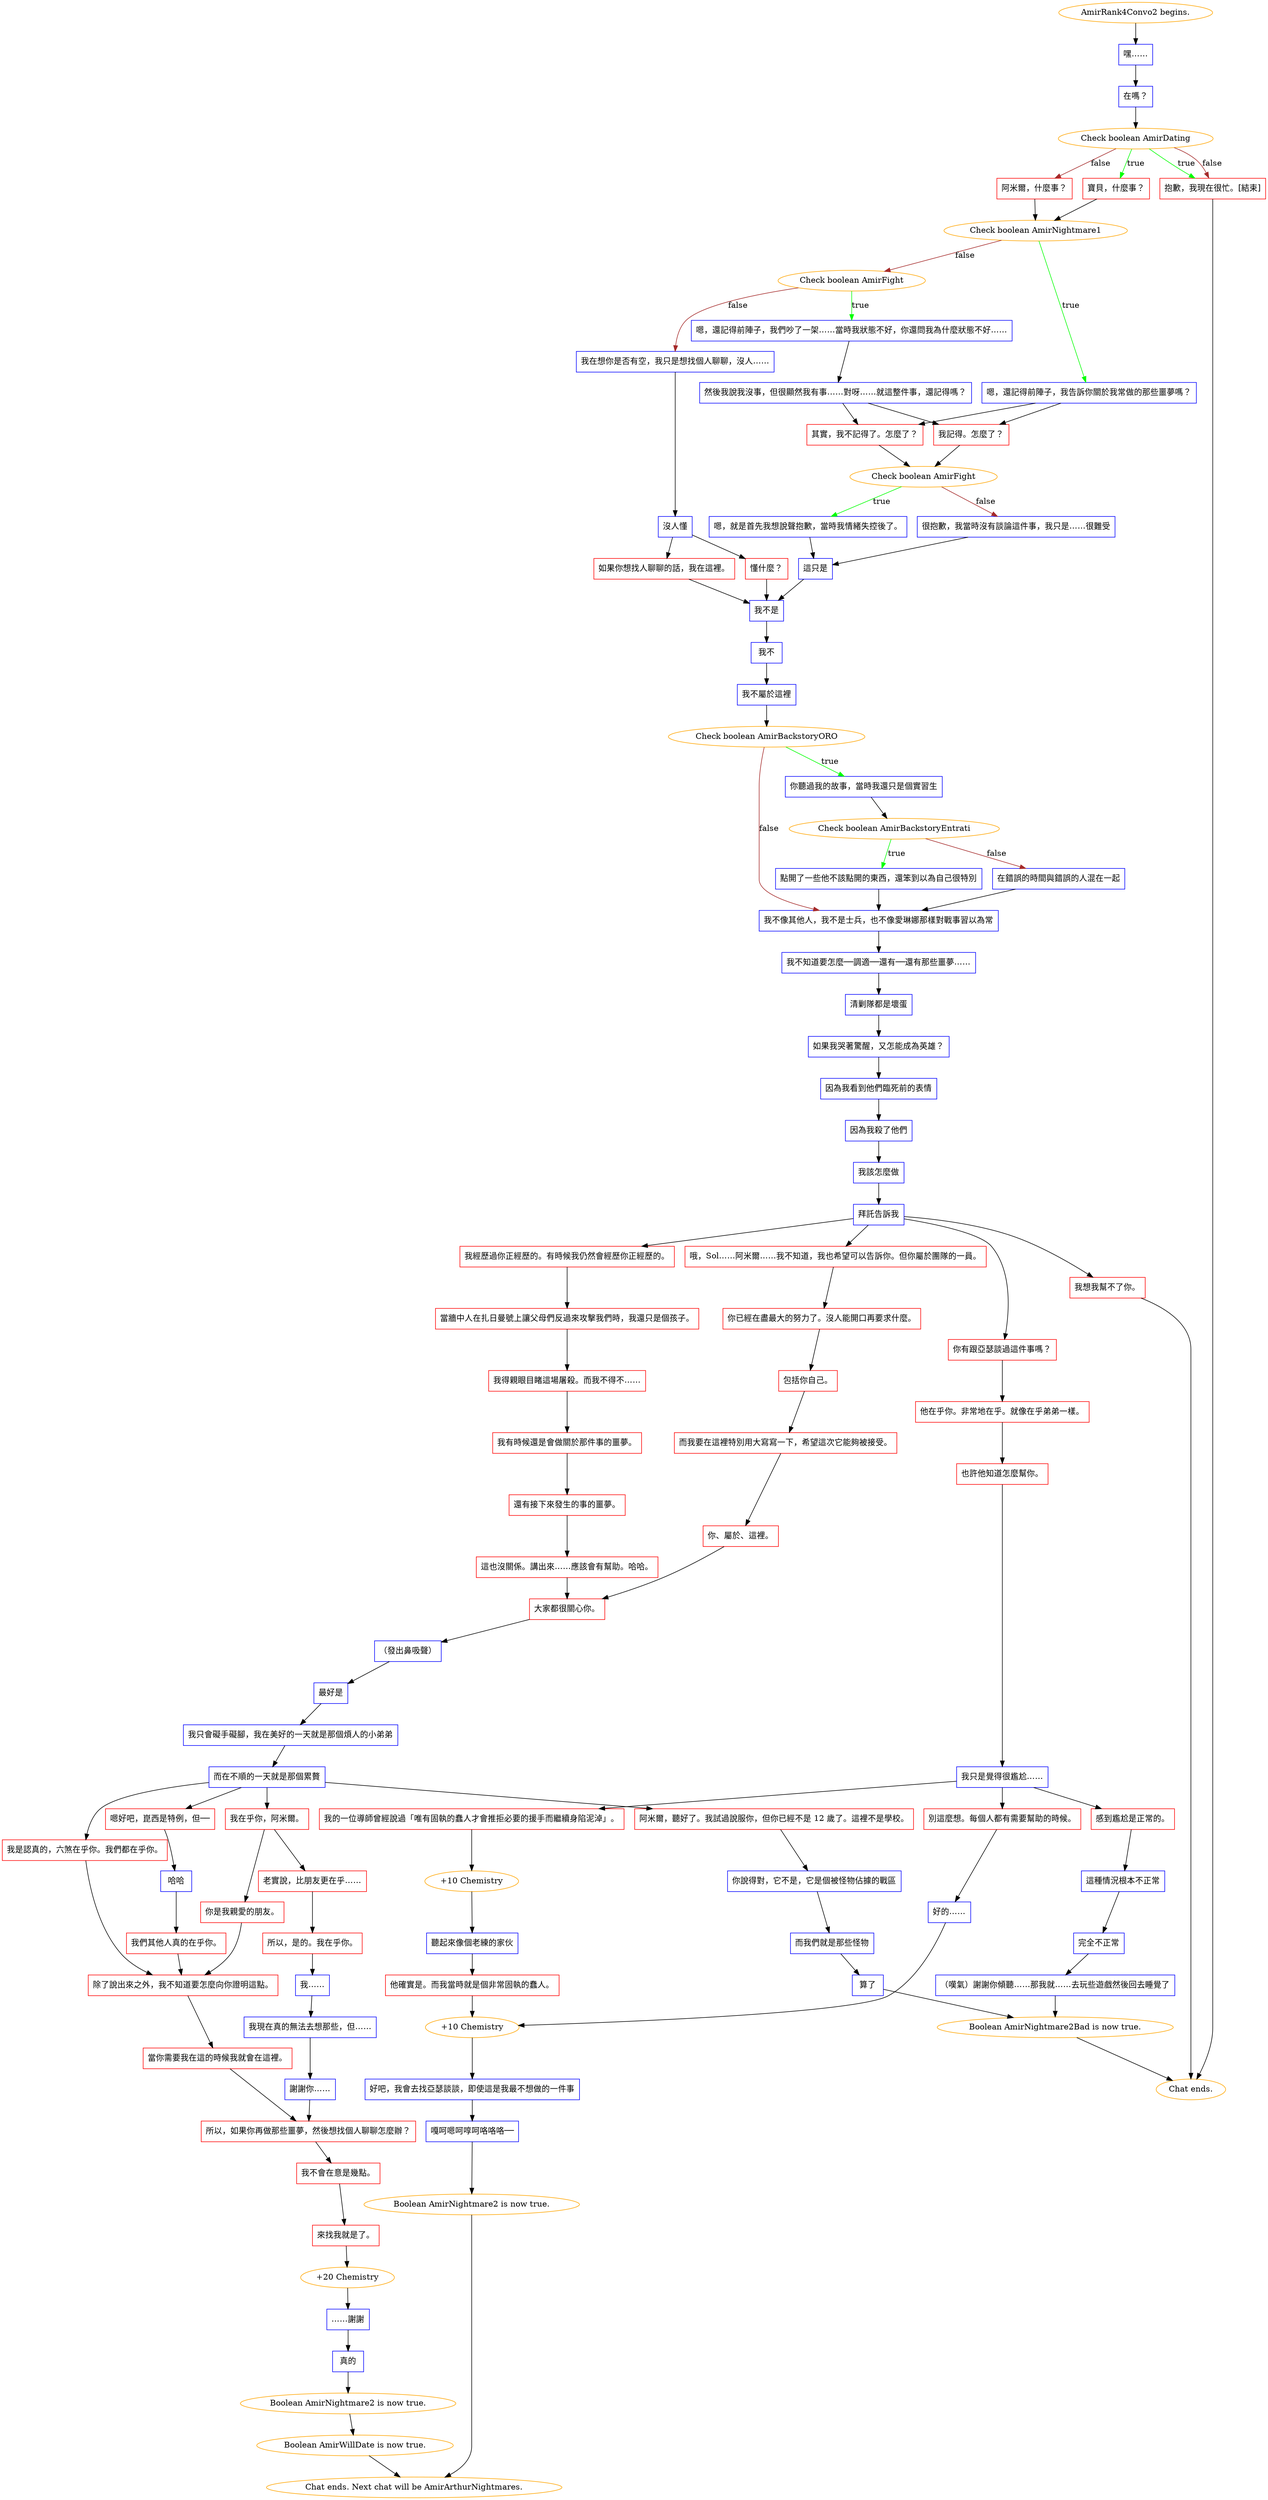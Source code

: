 digraph {
	"AmirRank4Convo2 begins." [color=orange];
		"AmirRank4Convo2 begins." -> j664003626;
	j664003626 [label="嘿……",shape=box,color=blue];
		j664003626 -> j2242852909;
	j2242852909 [label="在嗎？",shape=box,color=blue];
		j2242852909 -> j4198328266;
	j4198328266 [label="Check boolean AmirDating",color=orange];
		j4198328266 -> j2420937855 [label=true,color=green];
		j4198328266 -> j319914214 [label=true,color=green];
		j4198328266 -> j2666426953 [label=false,color=brown];
		j4198328266 -> j319914214 [label=false,color=brown];
	j2420937855 [label="寶貝，什麼事？",shape=box,color=red];
		j2420937855 -> j3148491801;
	j319914214 [label="抱歉，我現在很忙。[結束]",shape=box,color=red];
		j319914214 -> "Chat ends.";
	j2666426953 [label="阿米爾，什麼事？",shape=box,color=red];
		j2666426953 -> j3148491801;
	j3148491801 [label="Check boolean AmirNightmare1",color=orange];
		j3148491801 -> j2747913019 [label=true,color=green];
		j3148491801 -> j1636435483 [label=false,color=brown];
	"Chat ends." [color=orange];
	j2747913019 [label="嗯，還記得前陣子，我告訴你關於我常做的那些噩夢嗎？",shape=box,color=blue];
		j2747913019 -> j2746190685;
		j2747913019 -> j3919401120;
	j1636435483 [label="Check boolean AmirFight",color=orange];
		j1636435483 -> j1207218855 [label=true,color=green];
		j1636435483 -> j1143607165 [label=false,color=brown];
	j2746190685 [label="其實，我不記得了。怎麼了？",shape=box,color=red];
		j2746190685 -> j2649027627;
	j3919401120 [label="我記得。怎麼了？",shape=box,color=red];
		j3919401120 -> j2649027627;
	j1207218855 [label="嗯，還記得前陣子，我們吵了一架……當時我狀態不好，你還問我為什麼狀態不好……",shape=box,color=blue];
		j1207218855 -> j1540083027;
	j1143607165 [label="我在想你是否有空，我只是想找個人聊聊，沒人……",shape=box,color=blue];
		j1143607165 -> j1294655815;
	j2649027627 [label="Check boolean AmirFight",color=orange];
		j2649027627 -> j332819900 [label=true,color=green];
		j2649027627 -> j1619494191 [label=false,color=brown];
	j1540083027 [label="然後我說我沒事，但很顯然我有事……對呀……就這整件事，還記得嗎？",shape=box,color=blue];
		j1540083027 -> j2746190685;
		j1540083027 -> j3919401120;
	j1294655815 [label="沒人懂",shape=box,color=blue];
		j1294655815 -> j773652417;
		j1294655815 -> j2233049007;
	j332819900 [label="嗯，就是首先我想說聲抱歉，當時我情緒失控後了。",shape=box,color=blue];
		j332819900 -> j1652660154;
	j1619494191 [label="很抱歉，我當時沒有談論這件事，我只是……很難受",shape=box,color=blue];
		j1619494191 -> j1652660154;
	j773652417 [label="懂什麼？",shape=box,color=red];
		j773652417 -> j3474098894;
	j2233049007 [label="如果你想找人聊聊的話，我在這裡。",shape=box,color=red];
		j2233049007 -> j3474098894;
	j1652660154 [label="這只是",shape=box,color=blue];
		j1652660154 -> j3474098894;
	j3474098894 [label="我不是",shape=box,color=blue];
		j3474098894 -> j2825634676;
	j2825634676 [label="我不",shape=box,color=blue];
		j2825634676 -> j85137738;
	j85137738 [label="我不屬於這裡",shape=box,color=blue];
		j85137738 -> j608868248;
	j608868248 [label="Check boolean AmirBackstoryORO",color=orange];
		j608868248 -> j3931260255 [label=true,color=green];
		j608868248 -> j710973365 [label=false,color=brown];
	j3931260255 [label="你聽過我的故事，當時我還只是個實習生",shape=box,color=blue];
		j3931260255 -> j3921040561;
	j710973365 [label="我不像其他人，我不是士兵，也不像愛琳娜那樣對戰事習以為常",shape=box,color=blue];
		j710973365 -> j3220152707;
	j3921040561 [label="Check boolean AmirBackstoryEntrati",color=orange];
		j3921040561 -> j2890853527 [label=true,color=green];
		j3921040561 -> j1925888598 [label=false,color=brown];
	j3220152707 [label="我不知道要怎麼──調適──還有──還有那些噩夢……",shape=box,color=blue];
		j3220152707 -> j3649074627;
	j2890853527 [label="點開了一些他不該點開的東西，還笨到以為自己很特別",shape=box,color=blue];
		j2890853527 -> j710973365;
	j1925888598 [label="在錯誤的時間與錯誤的人混在一起",shape=box,color=blue];
		j1925888598 -> j710973365;
	j3649074627 [label="清剿隊都是壞蛋",shape=box,color=blue];
		j3649074627 -> j953920366;
	j953920366 [label="如果我哭著驚醒，又怎能成為英雄？",shape=box,color=blue];
		j953920366 -> j2399282886;
	j2399282886 [label="因為我看到他們臨死前的表情",shape=box,color=blue];
		j2399282886 -> j1728841353;
	j1728841353 [label="因為我殺了他們",shape=box,color=blue];
		j1728841353 -> j833435244;
	j833435244 [label="我該怎麼做",shape=box,color=blue];
		j833435244 -> j1578294681;
	j1578294681 [label="拜託告訴我",shape=box,color=blue];
		j1578294681 -> j4059545058;
		j1578294681 -> j2060885547;
		j1578294681 -> j2527057022;
		j1578294681 -> j2716070811;
	j4059545058 [label="哦，Sol……阿米爾……我不知道，我也希望可以告訴你。但你屬於團隊的一員。",shape=box,color=red];
		j4059545058 -> j3214272916;
	j2060885547 [label="我經歷過你正經歷的。有時候我仍然會經歷你正經歷的。",shape=box,color=red];
		j2060885547 -> j2501189256;
	j2527057022 [label="你有跟亞瑟談過這件事嗎？",shape=box,color=red];
		j2527057022 -> j4222975403;
	j2716070811 [label="我想我幫不了你。",shape=box,color=red];
		j2716070811 -> "Chat ends.";
	j3214272916 [label="你已經在盡最大的努力了。沒人能開口再要求什麼。",shape=box,color=red];
		j3214272916 -> j3244153167;
	j2501189256 [label="當牆中人在扎日曼號上讓父母們反過來攻擊我們時，我還只是個孩子。",shape=box,color=red];
		j2501189256 -> j1226460488;
	j4222975403 [label="他在乎你。非常地在乎。就像在乎弟弟一樣。",shape=box,color=red];
		j4222975403 -> j2128815250;
	j3244153167 [label="包括你自己。",shape=box,color=red];
		j3244153167 -> j414665055;
	j1226460488 [label="我得親眼目睹這場屠殺。而我不得不……",shape=box,color=red];
		j1226460488 -> j3755592822;
	j2128815250 [label="也許他知道怎麼幫你。",shape=box,color=red];
		j2128815250 -> j554937059;
	j414665055 [label="而我要在這裡特別用大寫寫一下，希望這次它能夠被接受。",shape=box,color=red];
		j414665055 -> j67924792;
	j3755592822 [label="我有時候還是會做關於那件事的噩夢。",shape=box,color=red];
		j3755592822 -> j1277464932;
	j554937059 [label="我只是覺得很尷尬……",shape=box,color=blue];
		j554937059 -> j2929439049;
		j554937059 -> j1792506943;
		j554937059 -> j2219529800;
	j67924792 [label="你、屬於、這裡。",shape=box,color=red];
		j67924792 -> j4293997055;
	j1277464932 [label="還有接下來發生的事的噩夢。",shape=box,color=red];
		j1277464932 -> j2268192025;
	j2929439049 [label="別這麼想。每個人都有需要幫助的時候。",shape=box,color=red];
		j2929439049 -> j2674492048;
	j1792506943 [label="我的一位導師曾經說過「唯有固執的蠢人才會推拒必要的援手而繼續身陷泥淖」。",shape=box,color=red];
		j1792506943 -> j418247408;
	j2219529800 [label="感到尷尬是正常的。",shape=box,color=red];
		j2219529800 -> j735666107;
	j4293997055 [label="大家都很關心你。",shape=box,color=red];
		j4293997055 -> j2443783794;
	j2268192025 [label="這也沒關係。講出來……應該會有幫助。哈哈。",shape=box,color=red];
		j2268192025 -> j4293997055;
	j2674492048 [label="好的……",shape=box,color=blue];
		j2674492048 -> j878789594;
	j418247408 [label="+10 Chemistry",color=orange];
		j418247408 -> j2599488555;
	j735666107 [label="這種情況根本不正常",shape=box,color=blue];
		j735666107 -> j1483756477;
	j2443783794 [label="（發出鼻吸聲）",shape=box,color=blue];
		j2443783794 -> j586791614;
	j878789594 [label="+10 Chemistry",color=orange];
		j878789594 -> j617382710;
	j2599488555 [label="聽起來像個老練的家伙",shape=box,color=blue];
		j2599488555 -> j791455684;
	j1483756477 [label="完全不正常",shape=box,color=blue];
		j1483756477 -> j1965465780;
	j586791614 [label="最好是",shape=box,color=blue];
		j586791614 -> j818818011;
	j617382710 [label="好吧，我會去找亞瑟談談，即使這是我最不想做的一件事",shape=box,color=blue];
		j617382710 -> j3318797905;
	j791455684 [label="他確實是。而我當時就是個非常固執的蠢人。",shape=box,color=red];
		j791455684 -> j878789594;
	j1965465780 [label="（嘆氣）謝謝你傾聽……那我就……去玩些遊戲然後回去睡覺了",shape=box,color=blue];
		j1965465780 -> j1562549570;
	j818818011 [label="我只會礙手礙腳，我在美好的一天就是那個煩人的小弟弟",shape=box,color=blue];
		j818818011 -> j3415252584;
	j3318797905 [label="嘎呵嗯呵啍呵咯咯咯──",shape=box,color=blue];
		j3318797905 -> j1383105354;
	j1562549570 [label="Boolean AmirNightmare2Bad is now true.",color=orange];
		j1562549570 -> "Chat ends.";
	j3415252584 [label="而在不順的一天就是那個累贅",shape=box,color=blue];
		j3415252584 -> j4013595908;
		j3415252584 -> j979374468;
		j3415252584 -> j3895257231;
		j3415252584 -> j2608922976;
	j1383105354 [label="Boolean AmirNightmare2 is now true.",color=orange];
		j1383105354 -> "Chat ends. Next chat will be AmirArthurNightmares.";
	j4013595908 [label="我在乎你，阿米爾。",shape=box,color=red];
		j4013595908 -> j4171099412;
		j4013595908 -> j1001660685;
	j979374468 [label="我是認真的，六煞在乎你。我們都在乎你。",shape=box,color=red];
		j979374468 -> j881811691;
	j3895257231 [label="嗯好吧，崑西是特例，但──",shape=box,color=red];
		j3895257231 -> j1292918426;
	j2608922976 [label="阿米爾，聽好了。我試過說服你，但你已經不是 12 歲了。這裡不是學校。",shape=box,color=red];
		j2608922976 -> j2932763339;
	"Chat ends. Next chat will be AmirArthurNightmares." [color=orange];
	j4171099412 [label="老實說，比朋友更在乎……",shape=box,color=red];
		j4171099412 -> j1851807397;
	j1001660685 [label="你是我親愛的朋友。",shape=box,color=red];
		j1001660685 -> j881811691;
	j881811691 [label="除了說出來之外，我不知道要怎麼向你證明這點。",shape=box,color=red];
		j881811691 -> j2224530784;
	j1292918426 [label="哈哈",shape=box,color=blue];
		j1292918426 -> j1551972601;
	j2932763339 [label="你說得對，它不是，它是個被怪物佔據的戰區",shape=box,color=blue];
		j2932763339 -> j4285489251;
	j1851807397 [label="所以，是的。我在乎你。",shape=box,color=red];
		j1851807397 -> j606534745;
	j2224530784 [label="當你需要我在這的時候我就會在這裡。",shape=box,color=red];
		j2224530784 -> j2419124265;
	j1551972601 [label="我們其他人真的在乎你。",shape=box,color=red];
		j1551972601 -> j881811691;
	j4285489251 [label="而我們就是那些怪物",shape=box,color=blue];
		j4285489251 -> j3615110556;
	j606534745 [label="我……",shape=box,color=blue];
		j606534745 -> j74481795;
	j2419124265 [label="所以，如果你再做那些噩夢，然後想找個人聊聊怎麼辦？",shape=box,color=red];
		j2419124265 -> j790024540;
	j3615110556 [label="算了",shape=box,color=blue];
		j3615110556 -> j1562549570;
	j74481795 [label="我現在真的無法去想那些，但……",shape=box,color=blue];
		j74481795 -> j4138502979;
	j790024540 [label="我不會在意是幾點。",shape=box,color=red];
		j790024540 -> j2917031253;
	j4138502979 [label="謝謝你……",shape=box,color=blue];
		j4138502979 -> j2419124265;
	j2917031253 [label="來找我就是了。",shape=box,color=red];
		j2917031253 -> j3644492964;
	j3644492964 [label="+20 Chemistry",color=orange];
		j3644492964 -> j2924175783;
	j2924175783 [label="……謝謝",shape=box,color=blue];
		j2924175783 -> j3551352625;
	j3551352625 [label="真的",shape=box,color=blue];
		j3551352625 -> j3177060518;
	j3177060518 [label="Boolean AmirNightmare2 is now true.",color=orange];
		j3177060518 -> j3288321523;
	j3288321523 [label="Boolean AmirWillDate is now true.",color=orange];
		j3288321523 -> "Chat ends. Next chat will be AmirArthurNightmares.";
}